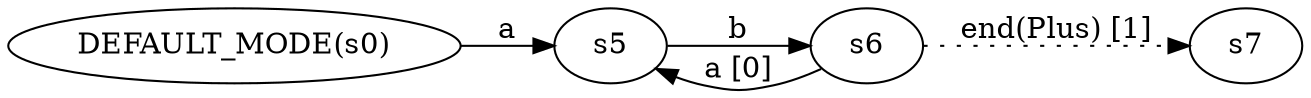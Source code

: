 digraph ATN {
  rankdir=LR;

  "DEFAULT_MODE(s0)" -> s5 [label=a]
  s5 -> s6 [label=b]
  s6 -> s5 [label="a [0]"]
  s6 -> s7 [label="end(Plus) [1]", style=dotted]
}